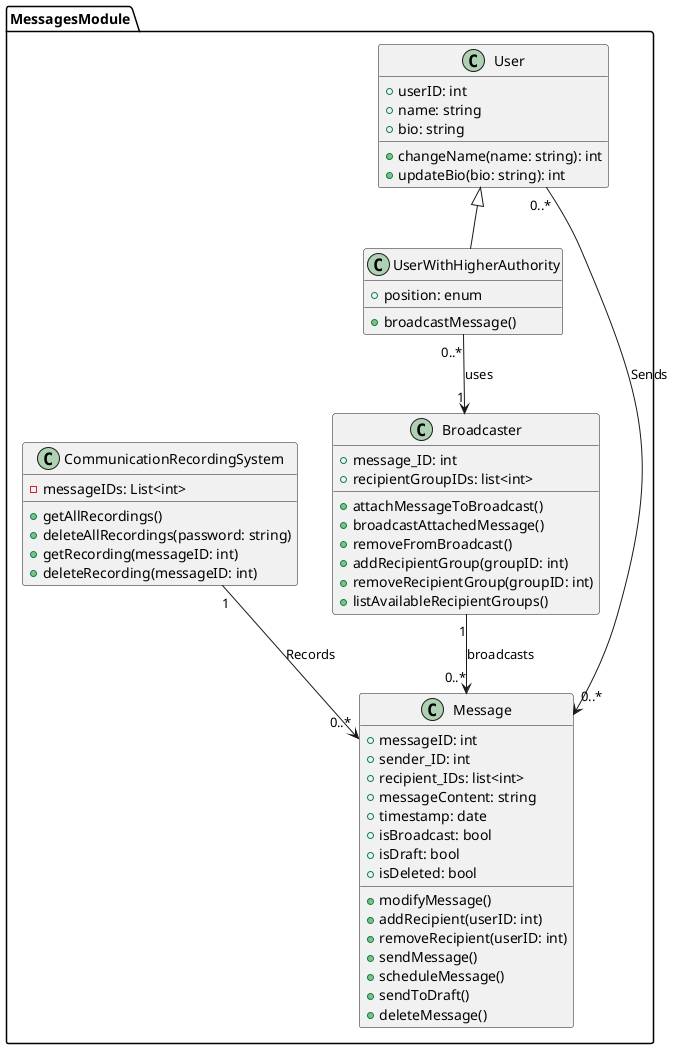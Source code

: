 @startuml messages
package MessagesModule {
    class User {
        + userID: int
        + name: string
        + bio: string

        + changeName(name: string): int
        + updateBio(bio: string): int
    }

    class UserWithHigherAuthority extends User {
        + position: enum

        + broadcastMessage()
    }

    class Message {
        + messageID: int
        + sender_ID: int
        + recipient_IDs: list<int>
        + messageContent: string
        + timestamp: date
        + isBroadcast: bool
        + isDraft: bool
        + isDeleted: bool

        + modifyMessage()
        + addRecipient(userID: int)
        + removeRecipient(userID: int)
        + sendMessage()
        + scheduleMessage()
        + sendToDraft()
        + deleteMessage()
    }

    class CommunicationRecordingSystem {
        - messageIDs: List<int>

        + getAllRecordings()
        + deleteAllRecordings(password: string)
        + getRecording(messageID: int)
        + deleteRecording(messageID: int)
    }

    class Broadcaster {
        + message_ID: int
        + recipientGroupIDs: list<int>

        + attachMessageToBroadcast()
        + broadcastAttachedMessage()
        + removeFromBroadcast()
        + addRecipientGroup(groupID: int)
        + removeRecipientGroup(groupID: int)
        + listAvailableRecipientGroups()
    }

    Broadcaster "1" --> "0..*" Message: broadcasts
    CommunicationRecordingSystem "1" --> "0..*" Message: Records
    User "0..*" --> "0..*" Message: Sends
    UserWithHigherAuthority "0..*" --> "1" Broadcaster: uses
}
@enduml

